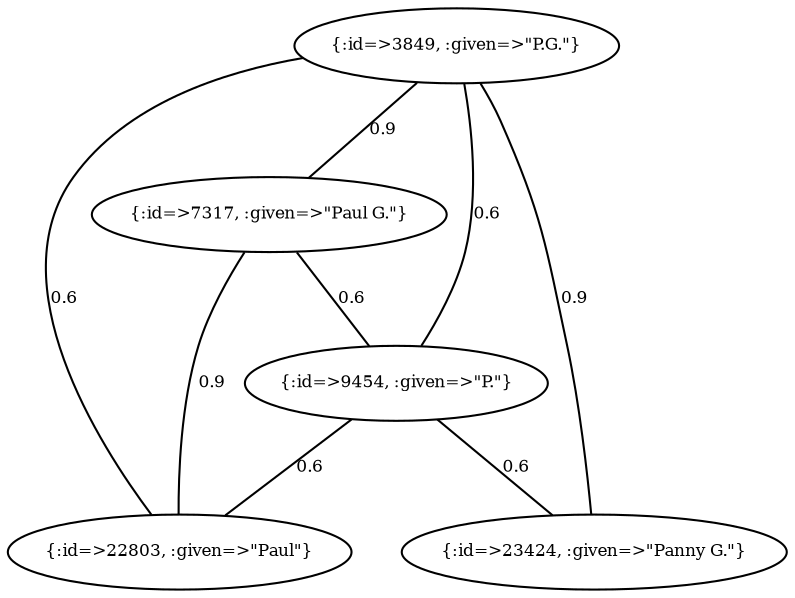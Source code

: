 graph Collector__WeightedGraph {
    "{:id=>3849, :given=>\"P.G.\"}" [
        fontsize = 8,
        label = "{:id=>3849, :given=>\"P.G.\"}"
    ]

    "{:id=>7317, :given=>\"Paul G.\"}" [
        fontsize = 8,
        label = "{:id=>7317, :given=>\"Paul G.\"}"
    ]

    "{:id=>9454, :given=>\"P.\"}" [
        fontsize = 8,
        label = "{:id=>9454, :given=>\"P.\"}"
    ]

    "{:id=>22803, :given=>\"Paul\"}" [
        fontsize = 8,
        label = "{:id=>22803, :given=>\"Paul\"}"
    ]

    "{:id=>23424, :given=>\"Panny G.\"}" [
        fontsize = 8,
        label = "{:id=>23424, :given=>\"Panny G.\"}"
    ]

    "{:id=>3849, :given=>\"P.G.\"}" -- "{:id=>7317, :given=>\"Paul G.\"}" [
        fontsize = 8,
        label = 0.9
    ]

    "{:id=>3849, :given=>\"P.G.\"}" -- "{:id=>9454, :given=>\"P.\"}" [
        fontsize = 8,
        label = 0.6
    ]

    "{:id=>3849, :given=>\"P.G.\"}" -- "{:id=>22803, :given=>\"Paul\"}" [
        fontsize = 8,
        label = 0.6
    ]

    "{:id=>3849, :given=>\"P.G.\"}" -- "{:id=>23424, :given=>\"Panny G.\"}" [
        fontsize = 8,
        label = 0.9
    ]

    "{:id=>7317, :given=>\"Paul G.\"}" -- "{:id=>9454, :given=>\"P.\"}" [
        fontsize = 8,
        label = 0.6
    ]

    "{:id=>7317, :given=>\"Paul G.\"}" -- "{:id=>22803, :given=>\"Paul\"}" [
        fontsize = 8,
        label = 0.9
    ]

    "{:id=>9454, :given=>\"P.\"}" -- "{:id=>22803, :given=>\"Paul\"}" [
        fontsize = 8,
        label = 0.6
    ]

    "{:id=>9454, :given=>\"P.\"}" -- "{:id=>23424, :given=>\"Panny G.\"}" [
        fontsize = 8,
        label = 0.6
    ]
}
